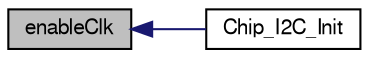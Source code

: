 digraph "enableClk"
{
  edge [fontname="FreeSans",fontsize="10",labelfontname="FreeSans",labelfontsize="10"];
  node [fontname="FreeSans",fontsize="10",shape=record];
  rankdir="LR";
  Node1 [label="enableClk",height=0.2,width=0.4,color="black", fillcolor="grey75", style="filled", fontcolor="black"];
  Node1 -> Node2 [dir="back",color="midnightblue",fontsize="10",style="solid"];
  Node2 [label="Chip_I2C_Init",height=0.2,width=0.4,color="black", fillcolor="white", style="filled",URL="$group__I2C__17XX__40XX.html#gab79263d278814945df2cd44c5db7b514",tooltip="Initializes the LPC_I2C peripheral with specified parameter. "];
}
